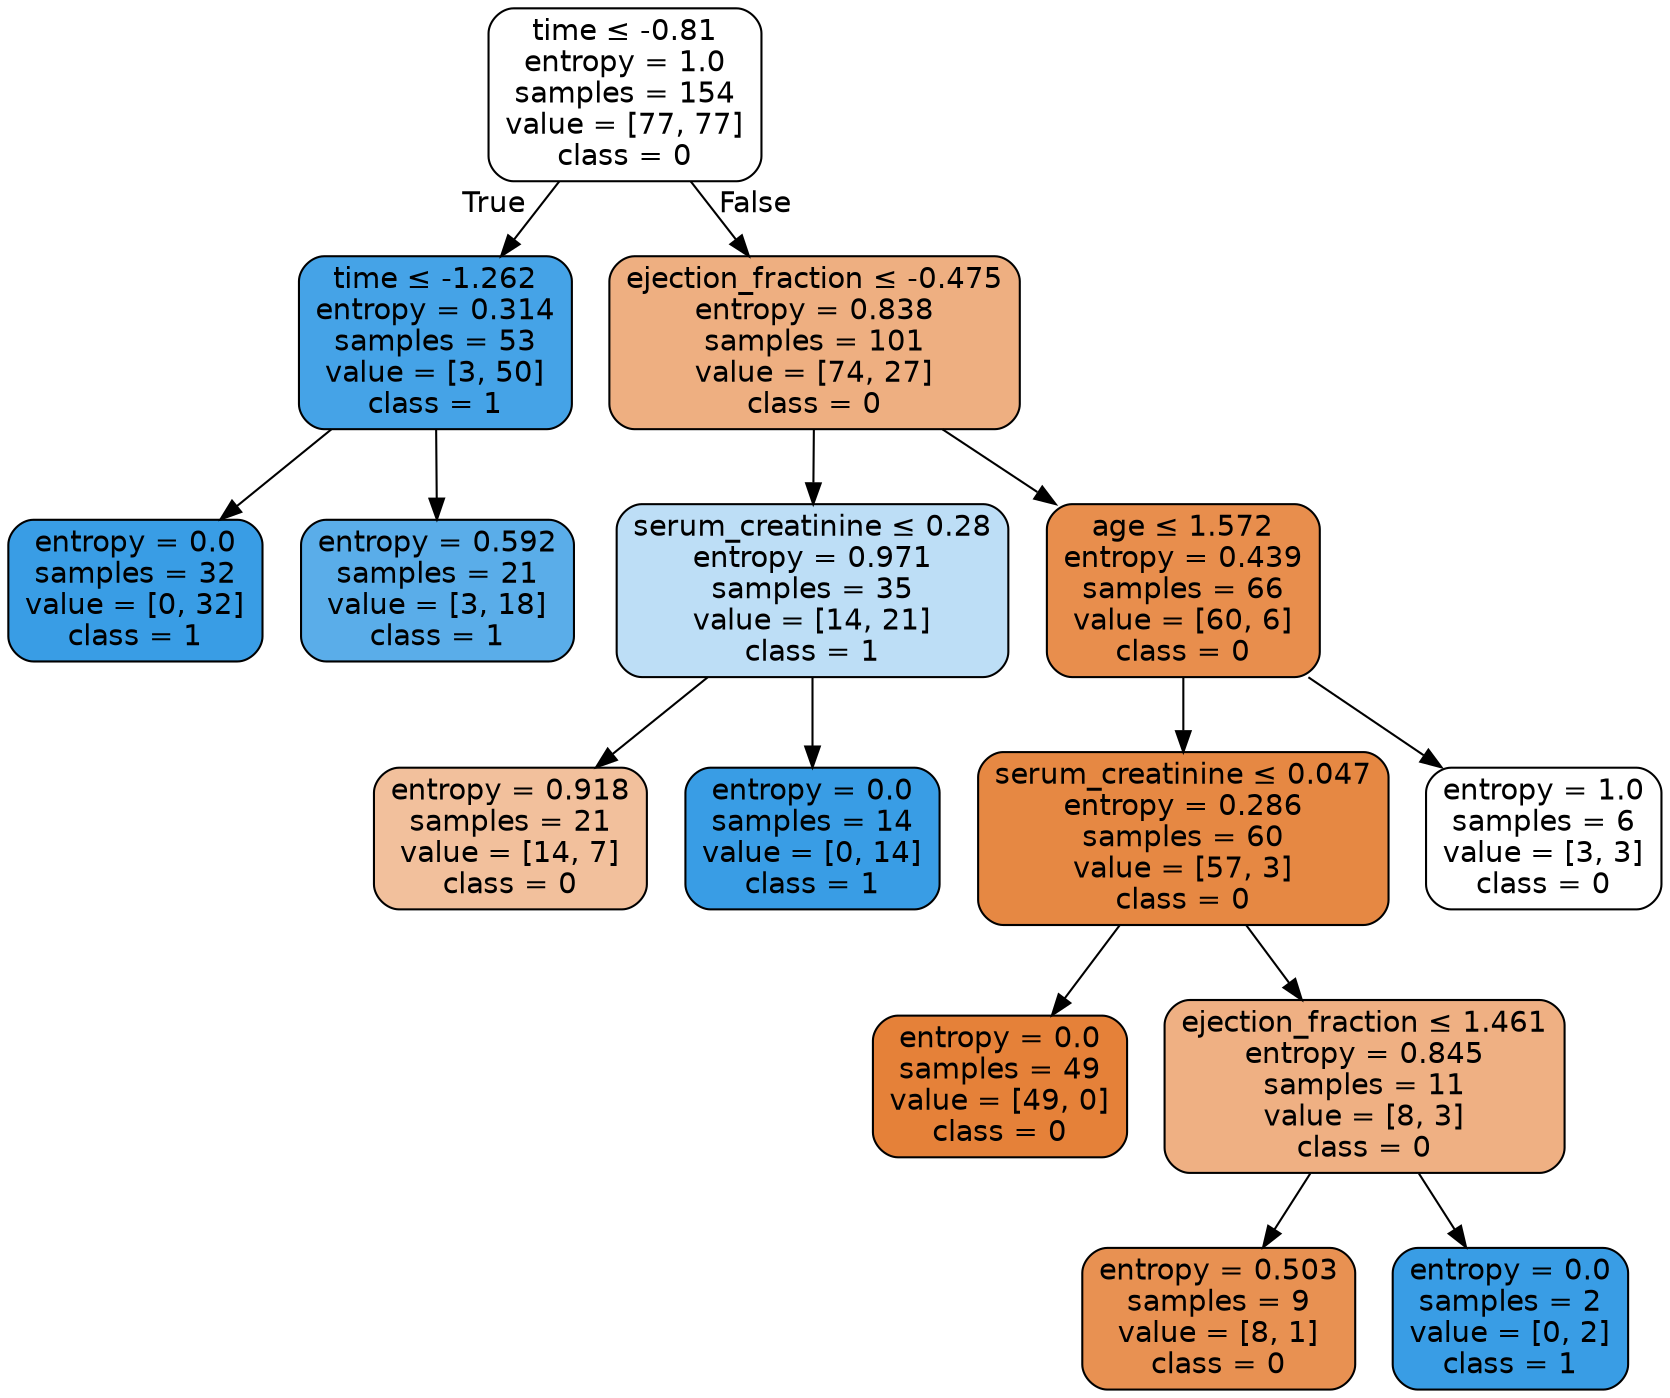 digraph Tree {
node [shape=box, style="filled, rounded", color="black", fontname=helvetica] ;
edge [fontname=helvetica] ;
0 [label=<time &le; -0.81<br/>entropy = 1.0<br/>samples = 154<br/>value = [77, 77]<br/>class = 0>, fillcolor="#ffffff"] ;
1 [label=<time &le; -1.262<br/>entropy = 0.314<br/>samples = 53<br/>value = [3, 50]<br/>class = 1>, fillcolor="#45a3e7"] ;
0 -> 1 [labeldistance=2.5, labelangle=45, headlabel="True"] ;
2 [label=<entropy = 0.0<br/>samples = 32<br/>value = [0, 32]<br/>class = 1>, fillcolor="#399de5"] ;
1 -> 2 ;
3 [label=<entropy = 0.592<br/>samples = 21<br/>value = [3, 18]<br/>class = 1>, fillcolor="#5aade9"] ;
1 -> 3 ;
4 [label=<ejection_fraction &le; -0.475<br/>entropy = 0.838<br/>samples = 101<br/>value = [74, 27]<br/>class = 0>, fillcolor="#eeaf81"] ;
0 -> 4 [labeldistance=2.5, labelangle=-45, headlabel="False"] ;
5 [label=<serum_creatinine &le; 0.28<br/>entropy = 0.971<br/>samples = 35<br/>value = [14, 21]<br/>class = 1>, fillcolor="#bddef6"] ;
4 -> 5 ;
6 [label=<entropy = 0.918<br/>samples = 21<br/>value = [14, 7]<br/>class = 0>, fillcolor="#f2c09c"] ;
5 -> 6 ;
7 [label=<entropy = 0.0<br/>samples = 14<br/>value = [0, 14]<br/>class = 1>, fillcolor="#399de5"] ;
5 -> 7 ;
8 [label=<age &le; 1.572<br/>entropy = 0.439<br/>samples = 66<br/>value = [60, 6]<br/>class = 0>, fillcolor="#e88e4d"] ;
4 -> 8 ;
9 [label=<serum_creatinine &le; 0.047<br/>entropy = 0.286<br/>samples = 60<br/>value = [57, 3]<br/>class = 0>, fillcolor="#e68843"] ;
8 -> 9 ;
10 [label=<entropy = 0.0<br/>samples = 49<br/>value = [49, 0]<br/>class = 0>, fillcolor="#e58139"] ;
9 -> 10 ;
11 [label=<ejection_fraction &le; 1.461<br/>entropy = 0.845<br/>samples = 11<br/>value = [8, 3]<br/>class = 0>, fillcolor="#efb083"] ;
9 -> 11 ;
12 [label=<entropy = 0.503<br/>samples = 9<br/>value = [8, 1]<br/>class = 0>, fillcolor="#e89152"] ;
11 -> 12 ;
13 [label=<entropy = 0.0<br/>samples = 2<br/>value = [0, 2]<br/>class = 1>, fillcolor="#399de5"] ;
11 -> 13 ;
14 [label=<entropy = 1.0<br/>samples = 6<br/>value = [3, 3]<br/>class = 0>, fillcolor="#ffffff"] ;
8 -> 14 ;
}
